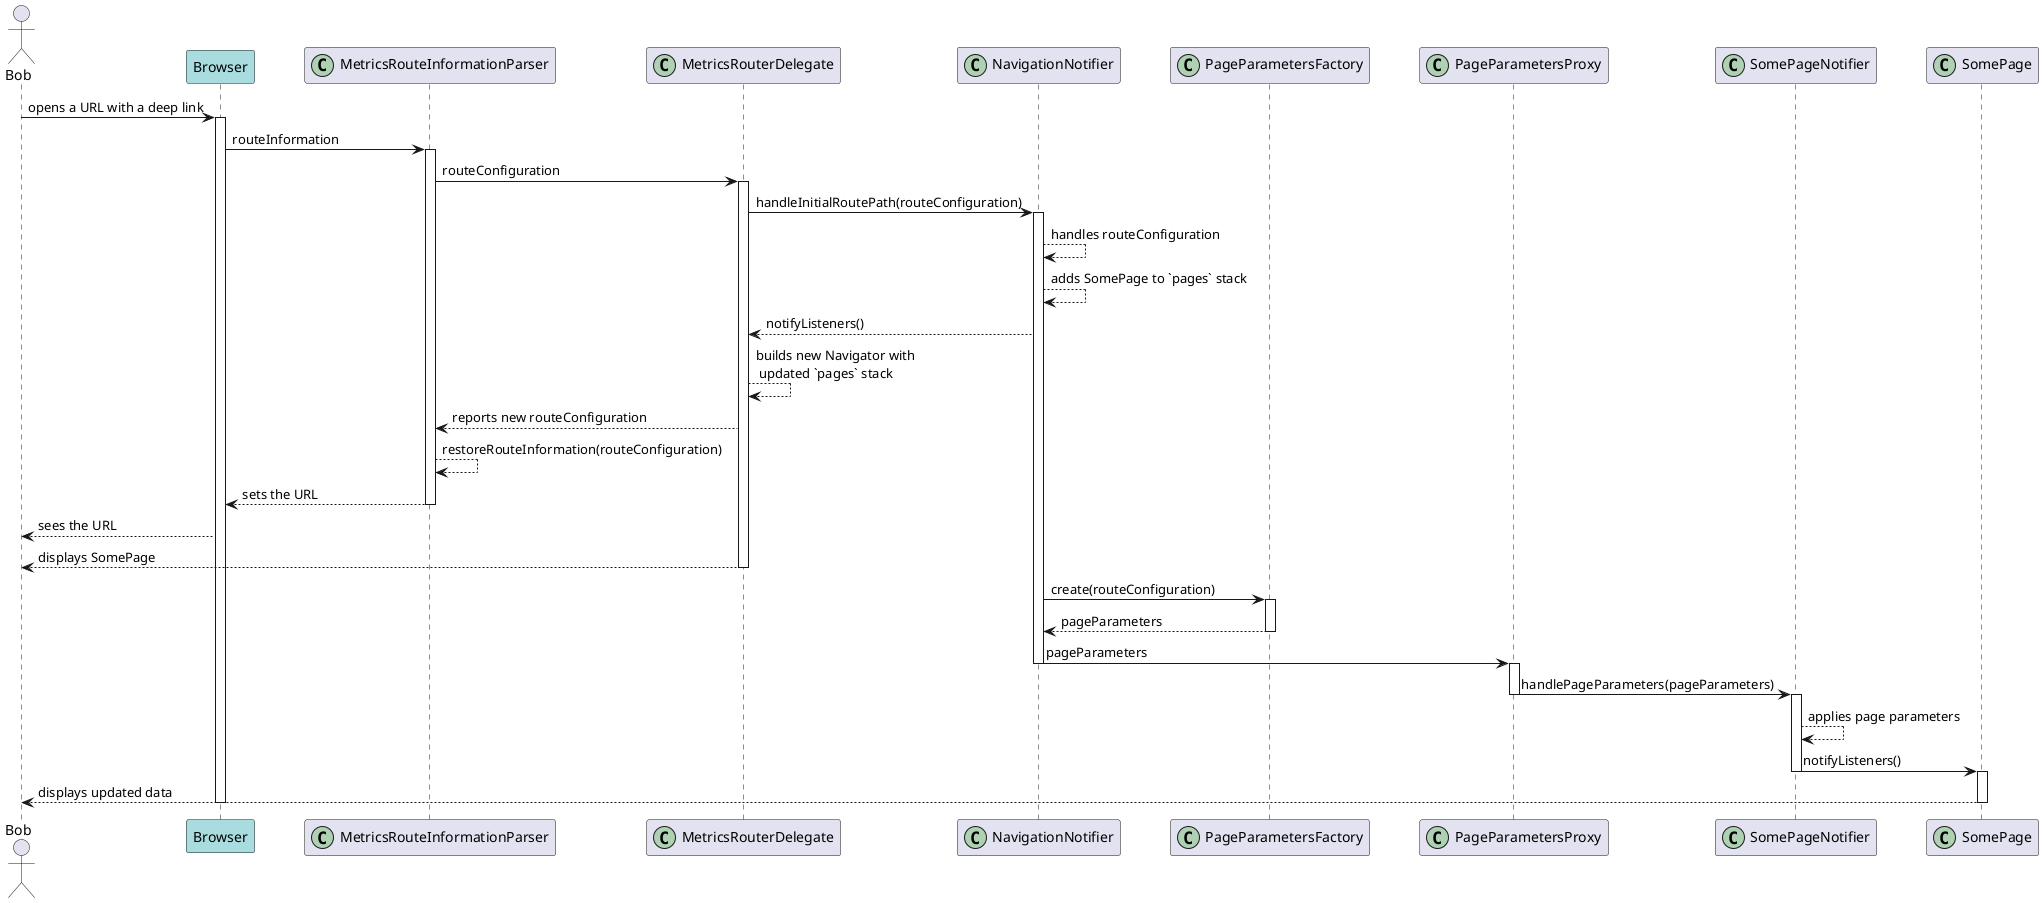 @startuml applying_deep_links_sequence_diagram
skinparam ParticipantPadding 20
skinparam BoxPadding 10

actor Bob

participant Browser #A9DCDF
participant MetricsRouteInformationParser << (C,#ADD1B2) >>
participant MetricsRouterDelegate << (C,#ADD1B2) >>
participant NavigationNotifier << (C,#ADD1B2) >>
participant PageParametersFactory << (C,#ADD1B2) >>
participant PageParametersProxy << (C,#ADD1B2) >>
participant SomePageNotifier << (C,#ADD1B2) >>
participant SomePage << (C,#ADD1B2) >>

Bob -> Browser : opens a URL with a deep link
activate Browser

Browser -> MetricsRouteInformationParser : routeInformation
activate MetricsRouteInformationParser

MetricsRouteInformationParser -> MetricsRouterDelegate : routeConfiguration
activate MetricsRouterDelegate

MetricsRouterDelegate -> NavigationNotifier : handleInitialRoutePath(routeConfiguration)
activate NavigationNotifier

NavigationNotifier --> NavigationNotifier : handles routeConfiguration
NavigationNotifier --> NavigationNotifier : adds SomePage to `pages` stack
NavigationNotifier --> MetricsRouterDelegate : notifyListeners()

MetricsRouterDelegate --> MetricsRouterDelegate : builds new Navigator with \n updated `pages` stack
MetricsRouterDelegate --> MetricsRouteInformationParser : reports new routeConfiguration

MetricsRouteInformationParser --> MetricsRouteInformationParser : restoreRouteInformation(routeConfiguration)
MetricsRouteInformationParser --> Browser : sets the URL
deactivate MetricsRouteInformationParser

Browser --> Bob : sees the URL

MetricsRouterDelegate --> Bob : displays SomePage
deactivate MetricsRouterDelegate

NavigationNotifier -> PageParametersFactory : create(routeConfiguration)
activate PageParametersFactory

PageParametersFactory --> NavigationNotifier : pageParameters
deactivate PageParametersFactory

NavigationNotifier -> PageParametersProxy : pageParameters
deactivate NavigationNotifier
activate PageParametersProxy

PageParametersProxy -> SomePageNotifier : handlePageParameters(pageParameters)
deactivate PageParametersProxy
activate SomePageNotifier

SomePageNotifier --> SomePageNotifier : applies page parameters

SomePageNotifier -> SomePage : notifyListeners()
deactivate SomePageNotifier
activate SomePage

SomePage --> Bob : displays updated data
deactivate SomePage
deactivate Browser

@enduml
